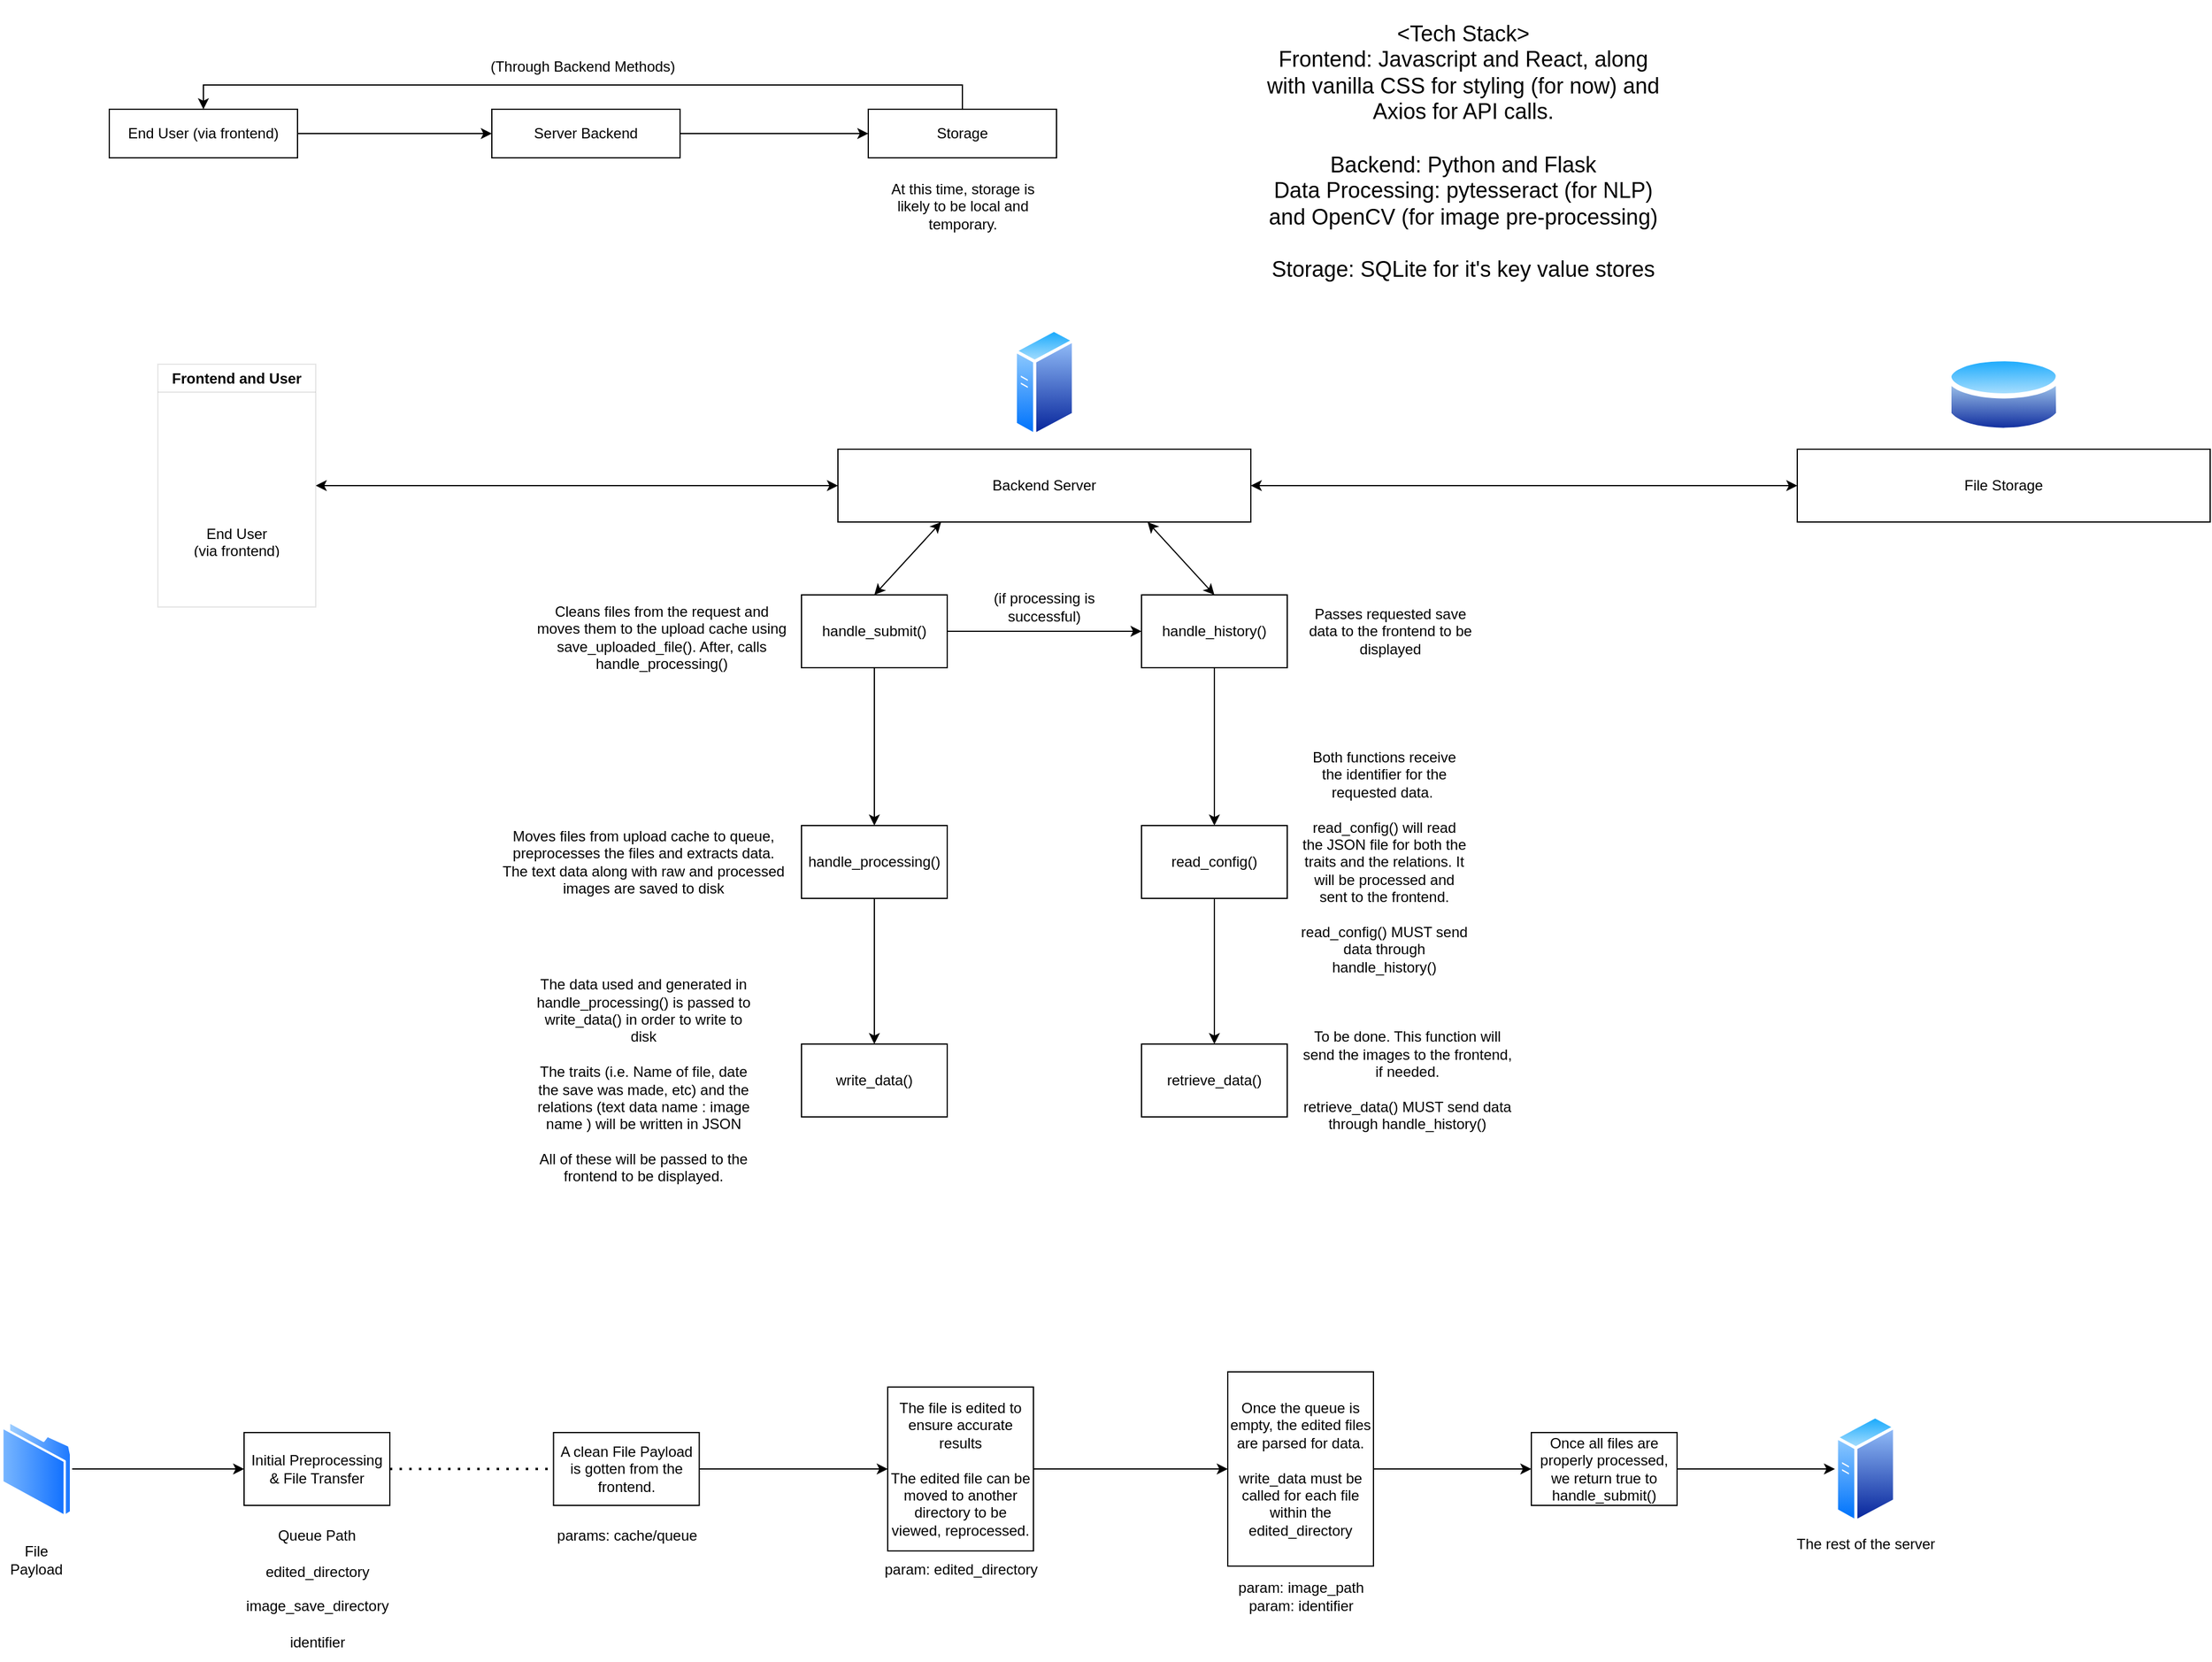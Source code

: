 <mxfile version="24.8.8">
  <diagram name="Page-1" id="ClpgB7AAdrrCml1ry-PD">
    <mxGraphModel dx="2133" dy="864" grid="1" gridSize="10" guides="1" tooltips="1" connect="1" arrows="1" fold="1" page="1" pageScale="1" pageWidth="850" pageHeight="1100" math="0" shadow="0">
      <root>
        <mxCell id="0" />
        <mxCell id="1" parent="0" />
        <mxCell id="gOCm8S-VfS8fXB6XK8PX-7" style="edgeStyle=orthogonalEdgeStyle;rounded=0;orthogonalLoop=1;jettySize=auto;html=1;entryX=0;entryY=0.5;entryDx=0;entryDy=0;" parent="1" source="gOCm8S-VfS8fXB6XK8PX-3" target="gOCm8S-VfS8fXB6XK8PX-5" edge="1">
          <mxGeometry relative="1" as="geometry" />
        </mxCell>
        <mxCell id="gOCm8S-VfS8fXB6XK8PX-3" value="End User (via frontend)" style="rounded=0;whiteSpace=wrap;html=1;" parent="1" vertex="1">
          <mxGeometry x="-190" y="110" width="155" height="40" as="geometry" />
        </mxCell>
        <mxCell id="gOCm8S-VfS8fXB6XK8PX-10" style="edgeStyle=orthogonalEdgeStyle;rounded=0;orthogonalLoop=1;jettySize=auto;html=1;entryX=0.5;entryY=0;entryDx=0;entryDy=0;" parent="1" source="gOCm8S-VfS8fXB6XK8PX-4" target="gOCm8S-VfS8fXB6XK8PX-3" edge="1">
          <mxGeometry relative="1" as="geometry">
            <Array as="points">
              <mxPoint x="513" y="90" />
              <mxPoint x="-113" y="90" />
            </Array>
          </mxGeometry>
        </mxCell>
        <mxCell id="gOCm8S-VfS8fXB6XK8PX-4" value="Storage" style="rounded=0;whiteSpace=wrap;html=1;" parent="1" vertex="1">
          <mxGeometry x="435" y="110" width="155" height="40" as="geometry" />
        </mxCell>
        <mxCell id="gOCm8S-VfS8fXB6XK8PX-9" style="edgeStyle=orthogonalEdgeStyle;rounded=0;orthogonalLoop=1;jettySize=auto;html=1;exitX=1;exitY=0.5;exitDx=0;exitDy=0;entryX=0;entryY=0.5;entryDx=0;entryDy=0;" parent="1" source="gOCm8S-VfS8fXB6XK8PX-5" target="gOCm8S-VfS8fXB6XK8PX-4" edge="1">
          <mxGeometry relative="1" as="geometry" />
        </mxCell>
        <mxCell id="gOCm8S-VfS8fXB6XK8PX-5" value="Server Backend" style="rounded=0;whiteSpace=wrap;html=1;" parent="1" vertex="1">
          <mxGeometry x="125" y="110" width="155" height="40" as="geometry" />
        </mxCell>
        <mxCell id="gOCm8S-VfS8fXB6XK8PX-11" value="(Through Backend Methods)" style="text;html=1;align=center;verticalAlign=middle;whiteSpace=wrap;rounded=0;" parent="1" vertex="1">
          <mxGeometry x="100" y="60" width="200" height="30" as="geometry" />
        </mxCell>
        <mxCell id="gOCm8S-VfS8fXB6XK8PX-13" value="At this time, storage is likely to be local and temporary." style="text;html=1;align=center;verticalAlign=middle;whiteSpace=wrap;rounded=0;" parent="1" vertex="1">
          <mxGeometry x="438.5" y="160" width="148" height="60" as="geometry" />
        </mxCell>
        <mxCell id="gOCm8S-VfS8fXB6XK8PX-25" value="Backend Server" style="rounded=0;whiteSpace=wrap;html=1;" parent="1" vertex="1">
          <mxGeometry x="410" y="390" width="340" height="60" as="geometry" />
        </mxCell>
        <mxCell id="gOCm8S-VfS8fXB6XK8PX-28" value="" style="image;aspect=fixed;perimeter=ellipsePerimeter;html=1;align=center;shadow=0;dashed=0;spacingTop=3;image=img/lib/active_directory/generic_server.svg;" parent="1" vertex="1">
          <mxGeometry x="554.8" y="290" width="50.4" height="90" as="geometry" />
        </mxCell>
        <mxCell id="gOCm8S-VfS8fXB6XK8PX-44" style="edgeStyle=orthogonalEdgeStyle;rounded=0;orthogonalLoop=1;jettySize=auto;html=1;entryX=0.5;entryY=0;entryDx=0;entryDy=0;" parent="1" source="gOCm8S-VfS8fXB6XK8PX-29" target="gOCm8S-VfS8fXB6XK8PX-39" edge="1">
          <mxGeometry relative="1" as="geometry" />
        </mxCell>
        <mxCell id="gOCm8S-VfS8fXB6XK8PX-50" style="edgeStyle=orthogonalEdgeStyle;rounded=0;orthogonalLoop=1;jettySize=auto;html=1;entryX=0;entryY=0.5;entryDx=0;entryDy=0;" parent="1" source="gOCm8S-VfS8fXB6XK8PX-29" target="gOCm8S-VfS8fXB6XK8PX-30" edge="1">
          <mxGeometry relative="1" as="geometry" />
        </mxCell>
        <mxCell id="gOCm8S-VfS8fXB6XK8PX-29" value="handle_submit()" style="rounded=0;whiteSpace=wrap;html=1;" parent="1" vertex="1">
          <mxGeometry x="380" y="510" width="120" height="60" as="geometry" />
        </mxCell>
        <mxCell id="gOCm8S-VfS8fXB6XK8PX-64" value="" style="edgeStyle=orthogonalEdgeStyle;rounded=0;orthogonalLoop=1;jettySize=auto;html=1;" parent="1" source="gOCm8S-VfS8fXB6XK8PX-30" target="gOCm8S-VfS8fXB6XK8PX-63" edge="1">
          <mxGeometry relative="1" as="geometry" />
        </mxCell>
        <mxCell id="gOCm8S-VfS8fXB6XK8PX-30" value="handle_history()" style="rounded=0;whiteSpace=wrap;html=1;" parent="1" vertex="1">
          <mxGeometry x="660" y="510" width="120" height="60" as="geometry" />
        </mxCell>
        <mxCell id="gOCm8S-VfS8fXB6XK8PX-31" value="" style="endArrow=classic;startArrow=classic;html=1;rounded=0;entryX=0.25;entryY=1;entryDx=0;entryDy=0;exitX=0.5;exitY=0;exitDx=0;exitDy=0;" parent="1" source="gOCm8S-VfS8fXB6XK8PX-29" target="gOCm8S-VfS8fXB6XK8PX-25" edge="1">
          <mxGeometry width="50" height="50" relative="1" as="geometry">
            <mxPoint x="410" y="660" as="sourcePoint" />
            <mxPoint x="460" y="610" as="targetPoint" />
          </mxGeometry>
        </mxCell>
        <mxCell id="gOCm8S-VfS8fXB6XK8PX-32" value="" style="endArrow=classic;startArrow=classic;html=1;rounded=0;entryX=0.75;entryY=1;entryDx=0;entryDy=0;exitX=0.5;exitY=0;exitDx=0;exitDy=0;" parent="1" source="gOCm8S-VfS8fXB6XK8PX-30" target="gOCm8S-VfS8fXB6XK8PX-25" edge="1">
          <mxGeometry width="50" height="50" relative="1" as="geometry">
            <mxPoint x="580" y="530" as="sourcePoint" />
            <mxPoint x="630" y="480" as="targetPoint" />
          </mxGeometry>
        </mxCell>
        <mxCell id="gOCm8S-VfS8fXB6XK8PX-34" value="Frontend and User" style="swimlane;whiteSpace=wrap;html=1;opacity=10;" parent="1" vertex="1">
          <mxGeometry x="-150" y="320" width="130" height="200" as="geometry" />
        </mxCell>
        <mxCell id="xDwhEg7lajCBHULK3OOE-2" value="" style="shape=image;verticalLabelPosition=bottom;labelBackgroundColor=default;verticalAlign=top;aspect=fixed;imageAspect=0;image=https://img.freepik.com/free-vector/user-blue-gradient_78370-4692.jpg;" parent="gOCm8S-VfS8fXB6XK8PX-34" vertex="1">
          <mxGeometry x="25" y="50" width="80" height="80" as="geometry" />
        </mxCell>
        <mxCell id="xDwhEg7lajCBHULK3OOE-4" value="End User&lt;div&gt;(via frontend)&lt;/div&gt;" style="text;strokeColor=none;fillColor=none;align=center;verticalAlign=middle;spacingLeft=4;spacingRight=4;overflow=hidden;points=[[0,0.5],[1,0.5]];portConstraint=eastwest;rotatable=0;whiteSpace=wrap;html=1;" parent="gOCm8S-VfS8fXB6XK8PX-34" vertex="1">
          <mxGeometry x="15" y="130" width="100" height="30" as="geometry" />
        </mxCell>
        <mxCell id="gOCm8S-VfS8fXB6XK8PX-53" value="" style="edgeStyle=orthogonalEdgeStyle;rounded=0;orthogonalLoop=1;jettySize=auto;html=1;" parent="1" source="gOCm8S-VfS8fXB6XK8PX-39" target="gOCm8S-VfS8fXB6XK8PX-52" edge="1">
          <mxGeometry relative="1" as="geometry" />
        </mxCell>
        <mxCell id="gOCm8S-VfS8fXB6XK8PX-39" value="handle_processing()" style="rounded=0;whiteSpace=wrap;html=1;" parent="1" vertex="1">
          <mxGeometry x="380" y="700" width="120" height="60" as="geometry" />
        </mxCell>
        <mxCell id="gOCm8S-VfS8fXB6XK8PX-41" value="Cleans files from the request and moves them to the upload cache using save_uploaded_file(). After, calls handle_processing()" style="text;html=1;align=center;verticalAlign=middle;whiteSpace=wrap;rounded=0;" parent="1" vertex="1">
          <mxGeometry x="160" y="510" width="210" height="70" as="geometry" />
        </mxCell>
        <mxCell id="gOCm8S-VfS8fXB6XK8PX-46" value="Moves files from upload cache to queue, preprocesses the files and extracts data. The text data along with raw and processed images are saved to disk" style="text;html=1;align=center;verticalAlign=middle;whiteSpace=wrap;rounded=0;" parent="1" vertex="1">
          <mxGeometry x="130" y="685" width="240" height="90" as="geometry" />
        </mxCell>
        <mxCell id="gOCm8S-VfS8fXB6XK8PX-51" value="(if processing is successful)" style="text;html=1;align=center;verticalAlign=middle;whiteSpace=wrap;rounded=0;" parent="1" vertex="1">
          <mxGeometry x="530" y="505" width="100" height="30" as="geometry" />
        </mxCell>
        <mxCell id="gOCm8S-VfS8fXB6XK8PX-52" value="write_data()" style="rounded=0;whiteSpace=wrap;html=1;" parent="1" vertex="1">
          <mxGeometry x="380" y="880" width="120" height="60" as="geometry" />
        </mxCell>
        <mxCell id="gOCm8S-VfS8fXB6XK8PX-54" value="" style="endArrow=classic;startArrow=classic;html=1;rounded=0;exitX=1;exitY=0.5;exitDx=0;exitDy=0;entryX=0;entryY=0.5;entryDx=0;entryDy=0;" parent="1" source="gOCm8S-VfS8fXB6XK8PX-34" target="gOCm8S-VfS8fXB6XK8PX-25" edge="1">
          <mxGeometry width="50" height="50" relative="1" as="geometry">
            <mxPoint x="290" y="420" as="sourcePoint" />
            <mxPoint x="340" y="370" as="targetPoint" />
          </mxGeometry>
        </mxCell>
        <mxCell id="gOCm8S-VfS8fXB6XK8PX-55" value="The data used and generated in handle_processing() is passed to write_data() in order to write to disk&lt;div&gt;&lt;br&gt;&lt;/div&gt;&lt;div&gt;The traits (i.e. Name of file, date the save was made, etc) and the relations (text data name : image name ) will be written in JSON&lt;/div&gt;&lt;div&gt;&lt;br&gt;&lt;/div&gt;&lt;div&gt;All of these will be passed to the frontend to be displayed.&lt;/div&gt;" style="text;html=1;align=center;verticalAlign=middle;whiteSpace=wrap;rounded=0;" parent="1" vertex="1">
          <mxGeometry x="160" y="778.75" width="180" height="262.5" as="geometry" />
        </mxCell>
        <mxCell id="gOCm8S-VfS8fXB6XK8PX-57" value="File Storage" style="rounded=0;whiteSpace=wrap;html=1;" parent="1" vertex="1">
          <mxGeometry x="1200" y="390" width="340" height="60" as="geometry" />
        </mxCell>
        <mxCell id="gOCm8S-VfS8fXB6XK8PX-58" value="" style="endArrow=classic;startArrow=classic;html=1;rounded=0;exitX=1;exitY=0.5;exitDx=0;exitDy=0;entryX=0;entryY=0.5;entryDx=0;entryDy=0;" parent="1" source="gOCm8S-VfS8fXB6XK8PX-25" target="gOCm8S-VfS8fXB6XK8PX-57" edge="1">
          <mxGeometry width="50" height="50" relative="1" as="geometry">
            <mxPoint x="850" y="400" as="sourcePoint" />
            <mxPoint x="900" y="350" as="targetPoint" />
          </mxGeometry>
        </mxCell>
        <mxCell id="gOCm8S-VfS8fXB6XK8PX-60" value="" style="image;aspect=fixed;perimeter=ellipsePerimeter;html=1;align=center;shadow=0;dashed=0;spacingTop=3;image=img/lib/active_directory/database.svg;" parent="1" vertex="1">
          <mxGeometry x="1322.7" y="310" width="94.59" height="70" as="geometry" />
        </mxCell>
        <mxCell id="gOCm8S-VfS8fXB6XK8PX-61" value="Passes requested save data to the frontend to be displayed" style="text;html=1;align=center;verticalAlign=middle;whiteSpace=wrap;rounded=0;" parent="1" vertex="1">
          <mxGeometry x="790" y="525" width="150" height="30" as="geometry" />
        </mxCell>
        <mxCell id="gOCm8S-VfS8fXB6XK8PX-68" value="" style="edgeStyle=orthogonalEdgeStyle;rounded=0;orthogonalLoop=1;jettySize=auto;html=1;" parent="1" source="gOCm8S-VfS8fXB6XK8PX-63" target="gOCm8S-VfS8fXB6XK8PX-67" edge="1">
          <mxGeometry relative="1" as="geometry" />
        </mxCell>
        <mxCell id="gOCm8S-VfS8fXB6XK8PX-63" value="read_config()" style="rounded=0;whiteSpace=wrap;html=1;" parent="1" vertex="1">
          <mxGeometry x="660" y="700" width="120" height="60" as="geometry" />
        </mxCell>
        <mxCell id="gOCm8S-VfS8fXB6XK8PX-65" value="Both functions receive the identifier for the requested data.&amp;nbsp;&lt;div&gt;&lt;br&gt;&lt;/div&gt;&lt;div&gt;read_config() will read the JSON file for both the traits and the relations. It will be processed and sent to the frontend.&lt;/div&gt;&lt;div&gt;&lt;br&gt;&lt;/div&gt;&lt;div&gt;read_config() MUST send data through handle_history()&lt;/div&gt;" style="text;html=1;align=center;verticalAlign=middle;whiteSpace=wrap;rounded=0;" parent="1" vertex="1">
          <mxGeometry x="790" y="623.75" width="140" height="212.5" as="geometry" />
        </mxCell>
        <mxCell id="gOCm8S-VfS8fXB6XK8PX-67" value="retrieve_data()" style="rounded=0;whiteSpace=wrap;html=1;" parent="1" vertex="1">
          <mxGeometry x="660" y="880" width="120" height="60" as="geometry" />
        </mxCell>
        <mxCell id="gOCm8S-VfS8fXB6XK8PX-69" value="To be done. This function will send the images to the frontend, if needed.&lt;div&gt;&lt;br&gt;&lt;/div&gt;&lt;div&gt;retrieve_data() MUST send data through handle_history()&lt;/div&gt;" style="text;html=1;align=center;verticalAlign=middle;whiteSpace=wrap;rounded=0;" parent="1" vertex="1">
          <mxGeometry x="790" y="865" width="178" height="90" as="geometry" />
        </mxCell>
        <mxCell id="gOCm8S-VfS8fXB6XK8PX-73" value="&lt;font style=&quot;font-size: 18px;&quot;&gt;&amp;lt;Tech Stack&amp;gt;&lt;/font&gt;&lt;div&gt;&lt;font size=&quot;4&quot;&gt;Frontend:&amp;nbsp;Javascript and React, along with vanilla CSS for styling (for now) and Axios for API calls.&lt;/font&gt;&lt;/div&gt;&lt;div&gt;&lt;font size=&quot;4&quot;&gt;&lt;br&gt;&lt;/font&gt;&lt;/div&gt;&lt;div&gt;&lt;font size=&quot;4&quot;&gt;Backend: Python and Flask&lt;/font&gt;&lt;/div&gt;&lt;div&gt;&lt;font size=&quot;4&quot;&gt;Data Processing: pytesseract (for NLP) and OpenCV (for image pre-processing)&lt;/font&gt;&lt;/div&gt;&lt;div&gt;&lt;font size=&quot;4&quot;&gt;&lt;br&gt;&lt;/font&gt;&lt;/div&gt;&lt;div&gt;&lt;font size=&quot;4&quot;&gt;Storage: SQLite for it&#39;s key value stores&lt;/font&gt;&lt;/div&gt;" style="text;html=1;align=center;verticalAlign=middle;whiteSpace=wrap;rounded=0;" parent="1" vertex="1">
          <mxGeometry x="760" y="20" width="330" height="250" as="geometry" />
        </mxCell>
        <mxCell id="x1ZL-19_iISzuvrsEnVw-3" value="" style="image;aspect=fixed;perimeter=ellipsePerimeter;html=1;align=center;shadow=0;dashed=0;spacingTop=3;image=img/lib/active_directory/folder.svg;" vertex="1" parent="1">
          <mxGeometry x="-279" y="1190" width="58.4" height="80" as="geometry" />
        </mxCell>
        <mxCell id="x1ZL-19_iISzuvrsEnVw-4" value="File Payload" style="text;html=1;align=center;verticalAlign=middle;whiteSpace=wrap;rounded=0;" vertex="1" parent="1">
          <mxGeometry x="-280" y="1290" width="60" height="30" as="geometry" />
        </mxCell>
        <mxCell id="x1ZL-19_iISzuvrsEnVw-5" value="Initial Preprocessing &amp;amp; File Transfer" style="rounded=0;whiteSpace=wrap;html=1;" vertex="1" parent="1">
          <mxGeometry x="-79" y="1200" width="120" height="60" as="geometry" />
        </mxCell>
        <mxCell id="x1ZL-19_iISzuvrsEnVw-6" value="Queue Path" style="text;html=1;align=center;verticalAlign=middle;whiteSpace=wrap;rounded=0;" vertex="1" parent="1">
          <mxGeometry x="-79" y="1270" width="120" height="30" as="geometry" />
        </mxCell>
        <mxCell id="x1ZL-19_iISzuvrsEnVw-11" value="edited_directory" style="text;html=1;align=center;verticalAlign=middle;resizable=0;points=[];autosize=1;strokeColor=none;fillColor=none;" vertex="1" parent="1">
          <mxGeometry x="-74" y="1300" width="110" height="30" as="geometry" />
        </mxCell>
        <mxCell id="x1ZL-19_iISzuvrsEnVw-12" value="image_save_directory" style="text;html=1;align=center;verticalAlign=middle;resizable=0;points=[];autosize=1;strokeColor=none;fillColor=none;" vertex="1" parent="1">
          <mxGeometry x="-89" y="1328" width="140" height="30" as="geometry" />
        </mxCell>
        <mxCell id="x1ZL-19_iISzuvrsEnVw-14" value="A clean File Payload is gotten from the frontend." style="rounded=0;whiteSpace=wrap;html=1;" vertex="1" parent="1">
          <mxGeometry x="175.8" y="1200" width="120" height="60" as="geometry" />
        </mxCell>
        <mxCell id="x1ZL-19_iISzuvrsEnVw-15" value="" style="endArrow=none;dashed=1;html=1;dashPattern=1 3;strokeWidth=2;rounded=0;exitX=1;exitY=0.5;exitDx=0;exitDy=0;entryX=0;entryY=0.5;entryDx=0;entryDy=0;" edge="1" parent="1" source="x1ZL-19_iISzuvrsEnVw-5" target="x1ZL-19_iISzuvrsEnVw-14">
          <mxGeometry width="50" height="50" relative="1" as="geometry">
            <mxPoint x="171" y="1380" as="sourcePoint" />
            <mxPoint x="221" y="1330" as="targetPoint" />
          </mxGeometry>
        </mxCell>
        <mxCell id="x1ZL-19_iISzuvrsEnVw-16" value="" style="endArrow=classic;html=1;rounded=0;exitX=1;exitY=0.5;exitDx=0;exitDy=0;entryX=0;entryY=0.5;entryDx=0;entryDy=0;" edge="1" parent="1" source="x1ZL-19_iISzuvrsEnVw-14" target="x1ZL-19_iISzuvrsEnVw-17">
          <mxGeometry width="50" height="50" relative="1" as="geometry">
            <mxPoint x="431" y="1350" as="sourcePoint" />
            <mxPoint x="501" y="1230" as="targetPoint" />
          </mxGeometry>
        </mxCell>
        <mxCell id="x1ZL-19_iISzuvrsEnVw-21" value="" style="edgeStyle=orthogonalEdgeStyle;rounded=0;orthogonalLoop=1;jettySize=auto;html=1;" edge="1" parent="1" source="x1ZL-19_iISzuvrsEnVw-17" target="x1ZL-19_iISzuvrsEnVw-20">
          <mxGeometry relative="1" as="geometry" />
        </mxCell>
        <mxCell id="x1ZL-19_iISzuvrsEnVw-17" value="The file is edited to ensure accurate results&lt;div&gt;&lt;br&gt;&lt;/div&gt;&lt;div&gt;The edited file can be moved to another directory to be viewed, reprocessed.&lt;/div&gt;" style="rounded=0;whiteSpace=wrap;html=1;" vertex="1" parent="1">
          <mxGeometry x="451" y="1162.5" width="120" height="135" as="geometry" />
        </mxCell>
        <mxCell id="x1ZL-19_iISzuvrsEnVw-18" value="params: cache/queue" style="text;html=1;align=center;verticalAlign=middle;resizable=0;points=[];autosize=1;strokeColor=none;fillColor=none;" vertex="1" parent="1">
          <mxGeometry x="165.8" y="1270" width="140" height="30" as="geometry" />
        </mxCell>
        <mxCell id="x1ZL-19_iISzuvrsEnVw-29" value="" style="edgeStyle=orthogonalEdgeStyle;rounded=0;orthogonalLoop=1;jettySize=auto;html=1;" edge="1" parent="1" source="x1ZL-19_iISzuvrsEnVw-20" target="x1ZL-19_iISzuvrsEnVw-28">
          <mxGeometry relative="1" as="geometry" />
        </mxCell>
        <mxCell id="x1ZL-19_iISzuvrsEnVw-20" value="Once the queue is empty, the edited files are parsed for data.&lt;div&gt;&lt;br&gt;&lt;/div&gt;&lt;div&gt;write_data must be called for each file within the edited_directory&lt;/div&gt;" style="whiteSpace=wrap;html=1;rounded=0;" vertex="1" parent="1">
          <mxGeometry x="731" y="1150" width="120" height="160" as="geometry" />
        </mxCell>
        <mxCell id="x1ZL-19_iISzuvrsEnVw-22" value="identifier" style="text;html=1;align=center;verticalAlign=middle;resizable=0;points=[];autosize=1;strokeColor=none;fillColor=none;" vertex="1" parent="1">
          <mxGeometry x="-54" y="1358" width="70" height="30" as="geometry" />
        </mxCell>
        <mxCell id="x1ZL-19_iISzuvrsEnVw-23" value="" style="endArrow=classic;html=1;rounded=0;exitX=1;exitY=0.5;exitDx=0;exitDy=0;entryX=0;entryY=0.5;entryDx=0;entryDy=0;" edge="1" parent="1" source="x1ZL-19_iISzuvrsEnVw-3" target="x1ZL-19_iISzuvrsEnVw-5">
          <mxGeometry width="50" height="50" relative="1" as="geometry">
            <mxPoint x="-169" y="1240" as="sourcePoint" />
            <mxPoint x="-129" y="1270" as="targetPoint" />
          </mxGeometry>
        </mxCell>
        <mxCell id="x1ZL-19_iISzuvrsEnVw-24" value="param: image_path&lt;div&gt;param: identifier&lt;/div&gt;" style="text;html=1;align=center;verticalAlign=middle;resizable=0;points=[];autosize=1;strokeColor=none;fillColor=none;" vertex="1" parent="1">
          <mxGeometry x="726" y="1315" width="130" height="40" as="geometry" />
        </mxCell>
        <mxCell id="x1ZL-19_iISzuvrsEnVw-26" value="param: edited_directory" style="text;html=1;align=center;verticalAlign=middle;resizable=0;points=[];autosize=1;strokeColor=none;fillColor=none;" vertex="1" parent="1">
          <mxGeometry x="436" y="1298" width="150" height="30" as="geometry" />
        </mxCell>
        <mxCell id="x1ZL-19_iISzuvrsEnVw-32" value="" style="edgeStyle=orthogonalEdgeStyle;rounded=0;orthogonalLoop=1;jettySize=auto;html=1;entryX=0;entryY=0.5;entryDx=0;entryDy=0;" edge="1" parent="1" source="x1ZL-19_iISzuvrsEnVw-28" target="x1ZL-19_iISzuvrsEnVw-34">
          <mxGeometry relative="1" as="geometry">
            <mxPoint x="1131" y="1230" as="targetPoint" />
          </mxGeometry>
        </mxCell>
        <mxCell id="x1ZL-19_iISzuvrsEnVw-28" value="Once all files are properly processed, we return true to handle_submit()" style="whiteSpace=wrap;html=1;rounded=0;" vertex="1" parent="1">
          <mxGeometry x="981" y="1200" width="120" height="60" as="geometry" />
        </mxCell>
        <mxCell id="x1ZL-19_iISzuvrsEnVw-34" value="The rest of the server" style="image;aspect=fixed;perimeter=ellipsePerimeter;html=1;align=center;shadow=0;dashed=0;spacingTop=3;image=img/lib/active_directory/generic_server.svg;" vertex="1" parent="1">
          <mxGeometry x="1231" y="1185" width="50.4" height="90" as="geometry" />
        </mxCell>
      </root>
    </mxGraphModel>
  </diagram>
</mxfile>
